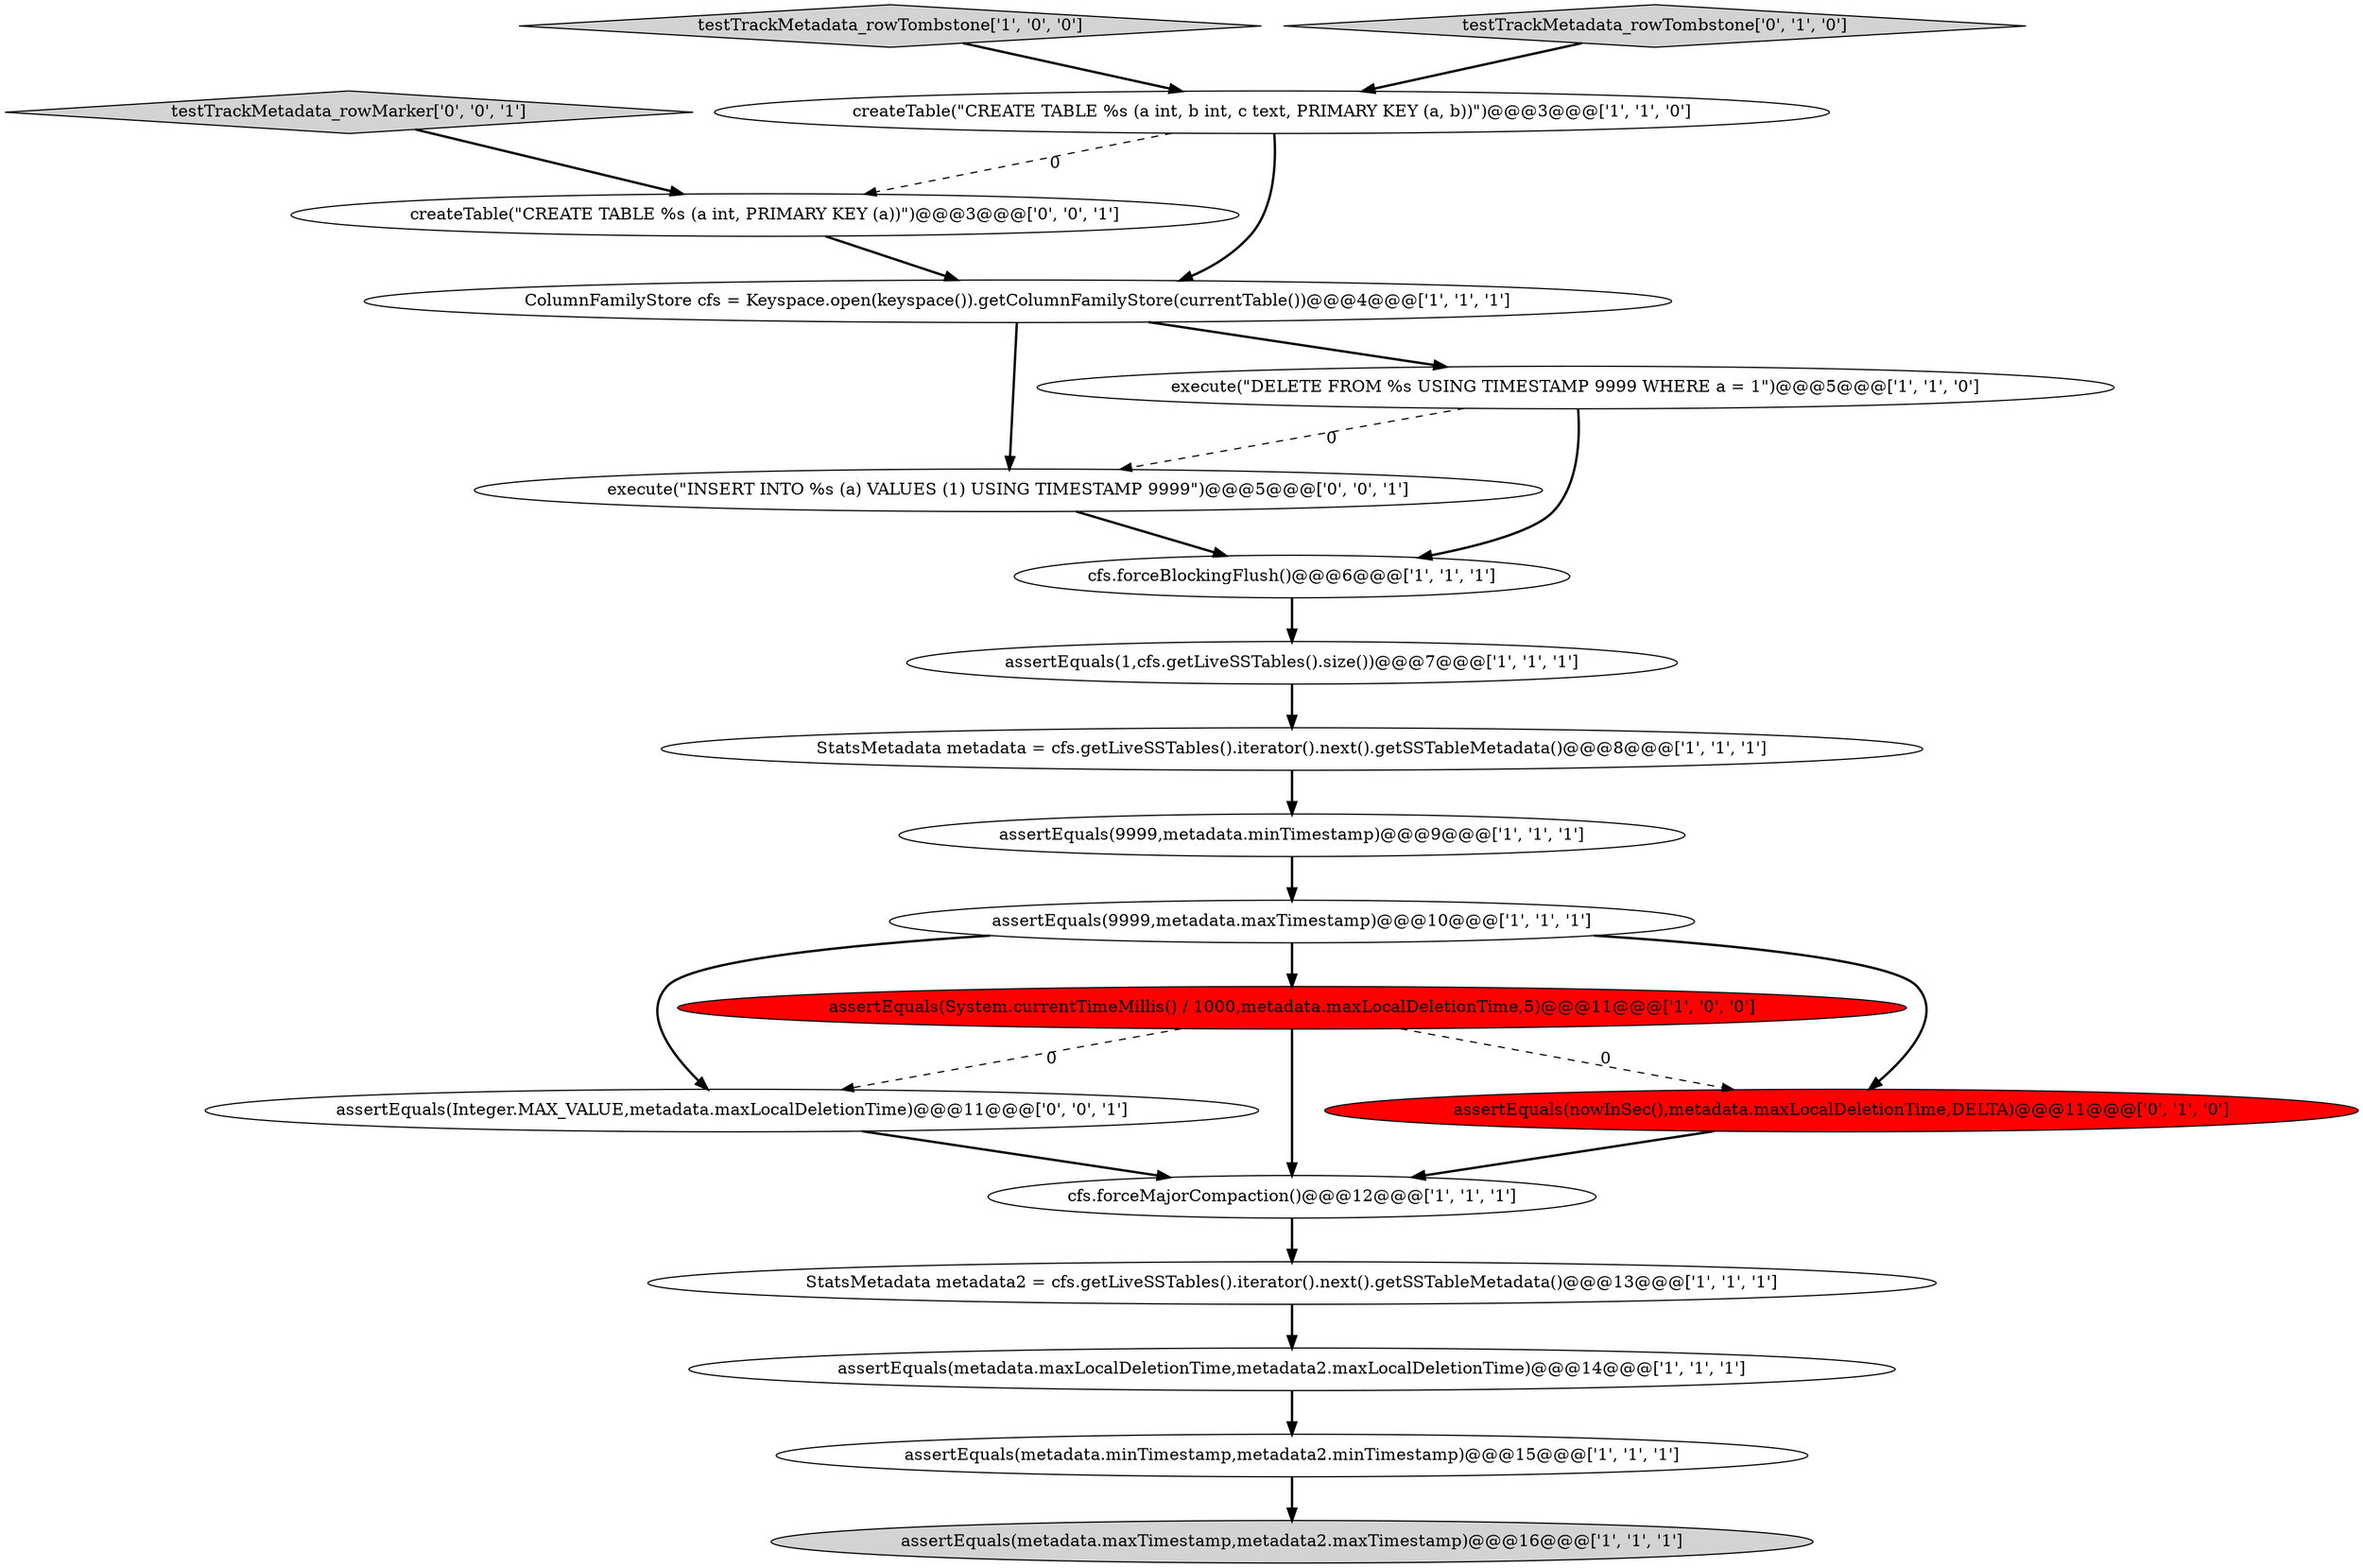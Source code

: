 digraph {
14 [style = filled, label = "StatsMetadata metadata2 = cfs.getLiveSSTables().iterator().next().getSSTableMetadata()@@@13@@@['1', '1', '1']", fillcolor = white, shape = ellipse image = "AAA0AAABBB1BBB"];
17 [style = filled, label = "execute(\"INSERT INTO %s (a) VALUES (1) USING TIMESTAMP 9999\")@@@5@@@['0', '0', '1']", fillcolor = white, shape = ellipse image = "AAA0AAABBB3BBB"];
2 [style = filled, label = "createTable(\"CREATE TABLE %s (a int, b int, c text, PRIMARY KEY (a, b))\")@@@3@@@['1', '1', '0']", fillcolor = white, shape = ellipse image = "AAA0AAABBB1BBB"];
13 [style = filled, label = "cfs.forceBlockingFlush()@@@6@@@['1', '1', '1']", fillcolor = white, shape = ellipse image = "AAA0AAABBB1BBB"];
1 [style = filled, label = "execute(\"DELETE FROM %s USING TIMESTAMP 9999 WHERE a = 1\")@@@5@@@['1', '1', '0']", fillcolor = white, shape = ellipse image = "AAA0AAABBB1BBB"];
12 [style = filled, label = "testTrackMetadata_rowTombstone['1', '0', '0']", fillcolor = lightgray, shape = diamond image = "AAA0AAABBB1BBB"];
5 [style = filled, label = "assertEquals(9999,metadata.maxTimestamp)@@@10@@@['1', '1', '1']", fillcolor = white, shape = ellipse image = "AAA0AAABBB1BBB"];
6 [style = filled, label = "assertEquals(1,cfs.getLiveSSTables().size())@@@7@@@['1', '1', '1']", fillcolor = white, shape = ellipse image = "AAA0AAABBB1BBB"];
10 [style = filled, label = "assertEquals(metadata.maxTimestamp,metadata2.maxTimestamp)@@@16@@@['1', '1', '1']", fillcolor = lightgray, shape = ellipse image = "AAA0AAABBB1BBB"];
15 [style = filled, label = "testTrackMetadata_rowTombstone['0', '1', '0']", fillcolor = lightgray, shape = diamond image = "AAA0AAABBB2BBB"];
18 [style = filled, label = "testTrackMetadata_rowMarker['0', '0', '1']", fillcolor = lightgray, shape = diamond image = "AAA0AAABBB3BBB"];
3 [style = filled, label = "assertEquals(9999,metadata.minTimestamp)@@@9@@@['1', '1', '1']", fillcolor = white, shape = ellipse image = "AAA0AAABBB1BBB"];
19 [style = filled, label = "assertEquals(Integer.MAX_VALUE,metadata.maxLocalDeletionTime)@@@11@@@['0', '0', '1']", fillcolor = white, shape = ellipse image = "AAA0AAABBB3BBB"];
7 [style = filled, label = "assertEquals(System.currentTimeMillis() / 1000,metadata.maxLocalDeletionTime,5)@@@11@@@['1', '0', '0']", fillcolor = red, shape = ellipse image = "AAA1AAABBB1BBB"];
8 [style = filled, label = "assertEquals(metadata.maxLocalDeletionTime,metadata2.maxLocalDeletionTime)@@@14@@@['1', '1', '1']", fillcolor = white, shape = ellipse image = "AAA0AAABBB1BBB"];
9 [style = filled, label = "StatsMetadata metadata = cfs.getLiveSSTables().iterator().next().getSSTableMetadata()@@@8@@@['1', '1', '1']", fillcolor = white, shape = ellipse image = "AAA0AAABBB1BBB"];
11 [style = filled, label = "cfs.forceMajorCompaction()@@@12@@@['1', '1', '1']", fillcolor = white, shape = ellipse image = "AAA0AAABBB1BBB"];
4 [style = filled, label = "ColumnFamilyStore cfs = Keyspace.open(keyspace()).getColumnFamilyStore(currentTable())@@@4@@@['1', '1', '1']", fillcolor = white, shape = ellipse image = "AAA0AAABBB1BBB"];
16 [style = filled, label = "assertEquals(nowInSec(),metadata.maxLocalDeletionTime,DELTA)@@@11@@@['0', '1', '0']", fillcolor = red, shape = ellipse image = "AAA1AAABBB2BBB"];
20 [style = filled, label = "createTable(\"CREATE TABLE %s (a int, PRIMARY KEY (a))\")@@@3@@@['0', '0', '1']", fillcolor = white, shape = ellipse image = "AAA0AAABBB3BBB"];
0 [style = filled, label = "assertEquals(metadata.minTimestamp,metadata2.minTimestamp)@@@15@@@['1', '1', '1']", fillcolor = white, shape = ellipse image = "AAA0AAABBB1BBB"];
15->2 [style = bold, label=""];
7->11 [style = bold, label=""];
16->11 [style = bold, label=""];
2->20 [style = dashed, label="0"];
4->17 [style = bold, label=""];
11->14 [style = bold, label=""];
7->16 [style = dashed, label="0"];
19->11 [style = bold, label=""];
2->4 [style = bold, label=""];
1->13 [style = bold, label=""];
20->4 [style = bold, label=""];
8->0 [style = bold, label=""];
5->16 [style = bold, label=""];
5->19 [style = bold, label=""];
18->20 [style = bold, label=""];
12->2 [style = bold, label=""];
3->5 [style = bold, label=""];
0->10 [style = bold, label=""];
1->17 [style = dashed, label="0"];
7->19 [style = dashed, label="0"];
9->3 [style = bold, label=""];
5->7 [style = bold, label=""];
4->1 [style = bold, label=""];
14->8 [style = bold, label=""];
17->13 [style = bold, label=""];
13->6 [style = bold, label=""];
6->9 [style = bold, label=""];
}
